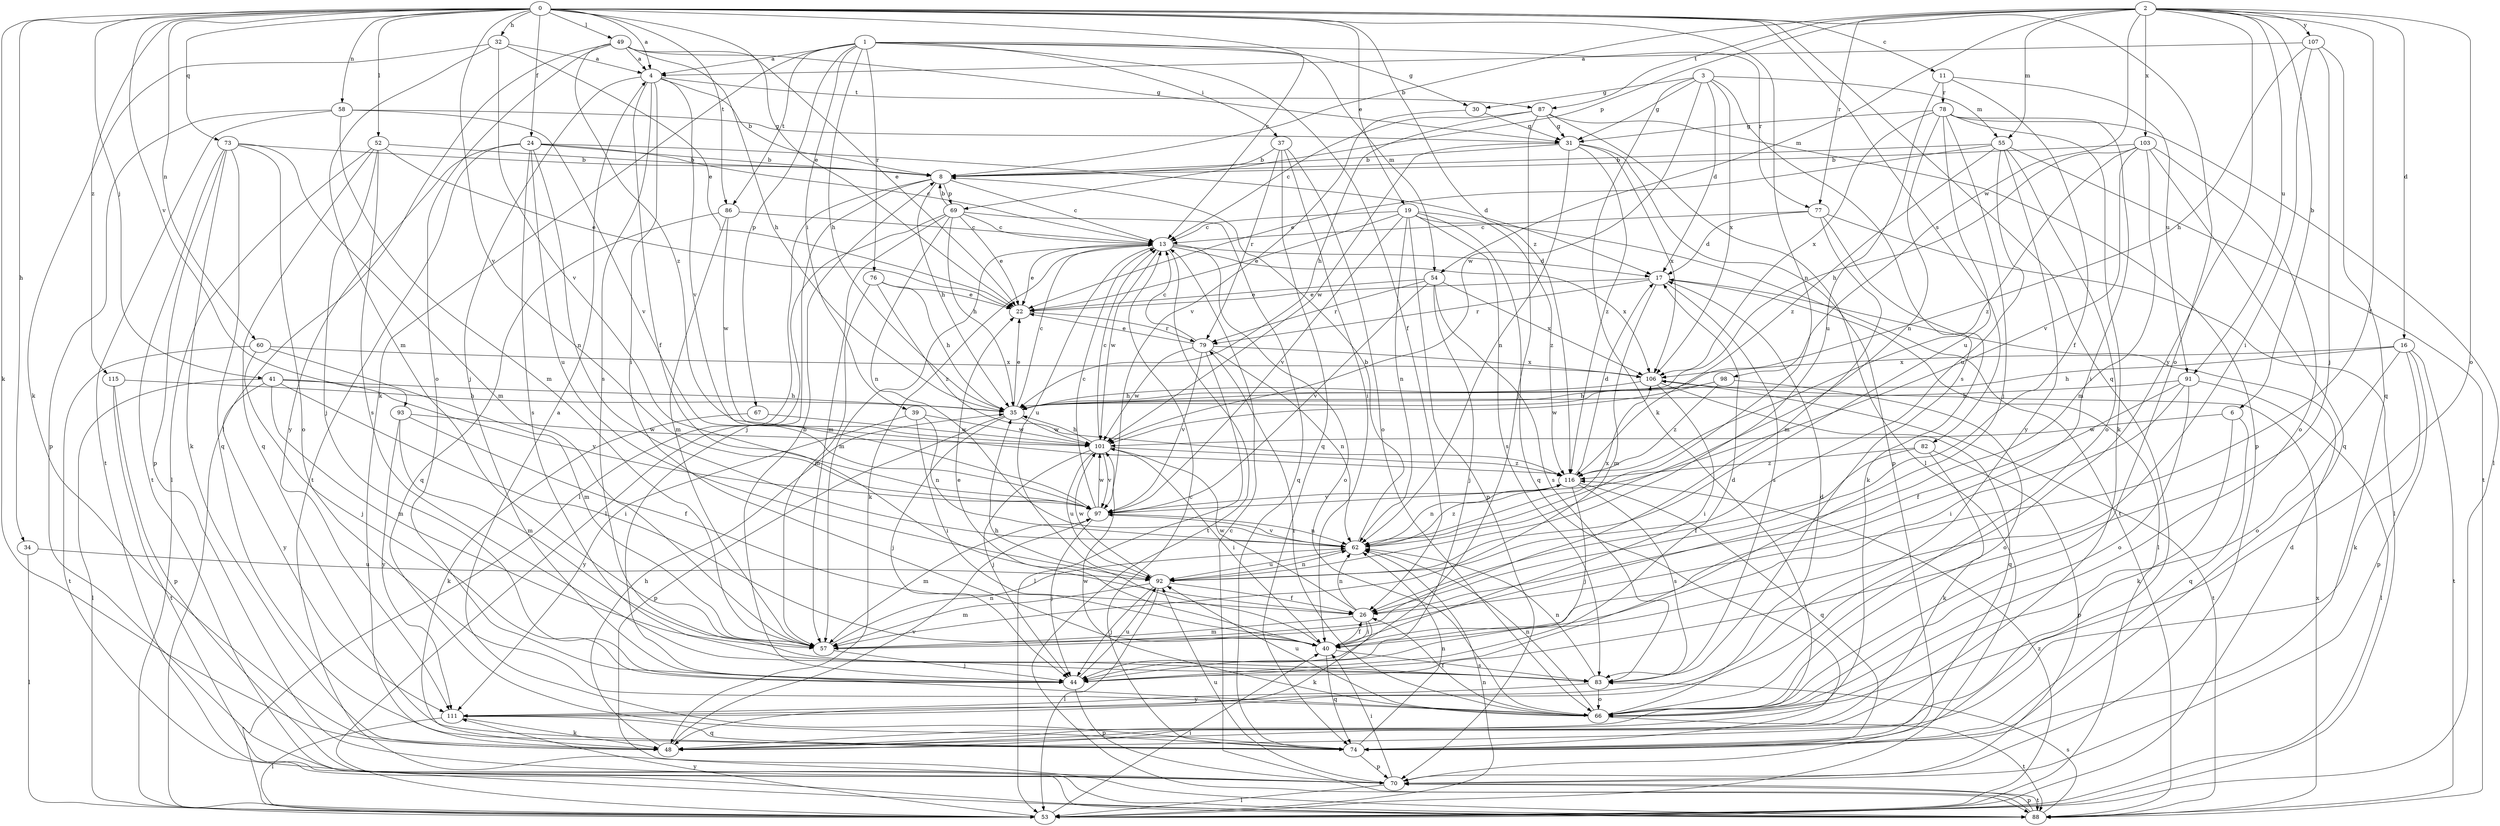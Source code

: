 strict digraph  {
0;
1;
2;
3;
4;
6;
8;
11;
13;
16;
17;
19;
22;
24;
26;
30;
31;
32;
34;
35;
37;
39;
40;
41;
44;
48;
49;
52;
53;
54;
55;
57;
58;
60;
62;
66;
67;
69;
70;
73;
74;
76;
77;
78;
79;
82;
83;
86;
87;
88;
91;
92;
93;
97;
98;
101;
103;
106;
107;
111;
115;
116;
0 -> 4  [label=a];
0 -> 11  [label=c];
0 -> 13  [label=c];
0 -> 19  [label=e];
0 -> 22  [label=e];
0 -> 24  [label=f];
0 -> 32  [label=h];
0 -> 34  [label=h];
0 -> 41  [label=j];
0 -> 48  [label=k];
0 -> 49  [label=l];
0 -> 52  [label=l];
0 -> 58  [label=n];
0 -> 60  [label=n];
0 -> 62  [label=n];
0 -> 66  [label=o];
0 -> 73  [label=q];
0 -> 74  [label=q];
0 -> 82  [label=s];
0 -> 86  [label=t];
0 -> 93  [label=v];
0 -> 97  [label=v];
0 -> 115  [label=z];
0 -> 116  [label=z];
1 -> 4  [label=a];
1 -> 26  [label=f];
1 -> 30  [label=g];
1 -> 35  [label=h];
1 -> 37  [label=i];
1 -> 39  [label=i];
1 -> 48  [label=k];
1 -> 54  [label=m];
1 -> 67  [label=p];
1 -> 76  [label=r];
1 -> 77  [label=r];
1 -> 86  [label=t];
2 -> 6  [label=b];
2 -> 8  [label=b];
2 -> 16  [label=d];
2 -> 26  [label=f];
2 -> 54  [label=m];
2 -> 55  [label=m];
2 -> 66  [label=o];
2 -> 69  [label=p];
2 -> 77  [label=r];
2 -> 87  [label=t];
2 -> 91  [label=u];
2 -> 98  [label=w];
2 -> 103  [label=x];
2 -> 107  [label=y];
2 -> 111  [label=y];
3 -> 17  [label=d];
3 -> 30  [label=g];
3 -> 31  [label=g];
3 -> 48  [label=k];
3 -> 55  [label=m];
3 -> 83  [label=s];
3 -> 101  [label=w];
3 -> 106  [label=x];
4 -> 8  [label=b];
4 -> 26  [label=f];
4 -> 40  [label=i];
4 -> 44  [label=j];
4 -> 83  [label=s];
4 -> 87  [label=t];
4 -> 97  [label=v];
6 -> 48  [label=k];
6 -> 74  [label=q];
6 -> 101  [label=w];
8 -> 13  [label=c];
8 -> 35  [label=h];
8 -> 44  [label=j];
8 -> 53  [label=l];
8 -> 69  [label=p];
11 -> 26  [label=f];
11 -> 78  [label=r];
11 -> 91  [label=u];
11 -> 92  [label=u];
13 -> 17  [label=d];
13 -> 22  [label=e];
13 -> 48  [label=k];
13 -> 57  [label=m];
13 -> 66  [label=o];
13 -> 88  [label=t];
13 -> 92  [label=u];
13 -> 101  [label=w];
13 -> 106  [label=x];
16 -> 35  [label=h];
16 -> 48  [label=k];
16 -> 66  [label=o];
16 -> 70  [label=p];
16 -> 88  [label=t];
16 -> 106  [label=x];
17 -> 22  [label=e];
17 -> 53  [label=l];
17 -> 57  [label=m];
17 -> 79  [label=r];
17 -> 83  [label=s];
19 -> 13  [label=c];
19 -> 22  [label=e];
19 -> 62  [label=n];
19 -> 70  [label=p];
19 -> 74  [label=q];
19 -> 83  [label=s];
19 -> 88  [label=t];
19 -> 97  [label=v];
19 -> 116  [label=z];
22 -> 79  [label=r];
24 -> 8  [label=b];
24 -> 13  [label=c];
24 -> 17  [label=d];
24 -> 62  [label=n];
24 -> 83  [label=s];
24 -> 88  [label=t];
24 -> 92  [label=u];
24 -> 111  [label=y];
26 -> 40  [label=i];
26 -> 48  [label=k];
26 -> 57  [label=m];
26 -> 62  [label=n];
26 -> 101  [label=w];
30 -> 31  [label=g];
30 -> 97  [label=v];
31 -> 8  [label=b];
31 -> 62  [label=n];
31 -> 70  [label=p];
31 -> 101  [label=w];
31 -> 106  [label=x];
31 -> 116  [label=z];
32 -> 4  [label=a];
32 -> 22  [label=e];
32 -> 48  [label=k];
32 -> 57  [label=m];
32 -> 97  [label=v];
34 -> 53  [label=l];
34 -> 92  [label=u];
35 -> 13  [label=c];
35 -> 22  [label=e];
35 -> 44  [label=j];
35 -> 70  [label=p];
35 -> 101  [label=w];
37 -> 8  [label=b];
37 -> 40  [label=i];
37 -> 66  [label=o];
37 -> 74  [label=q];
37 -> 79  [label=r];
39 -> 40  [label=i];
39 -> 62  [label=n];
39 -> 101  [label=w];
39 -> 111  [label=y];
40 -> 22  [label=e];
40 -> 26  [label=f];
40 -> 35  [label=h];
40 -> 74  [label=q];
40 -> 83  [label=s];
41 -> 35  [label=h];
41 -> 40  [label=i];
41 -> 53  [label=l];
41 -> 57  [label=m];
41 -> 97  [label=v];
41 -> 111  [label=y];
44 -> 8  [label=b];
44 -> 17  [label=d];
44 -> 70  [label=p];
44 -> 92  [label=u];
48 -> 35  [label=h];
48 -> 97  [label=v];
49 -> 4  [label=a];
49 -> 22  [label=e];
49 -> 31  [label=g];
49 -> 35  [label=h];
49 -> 53  [label=l];
49 -> 66  [label=o];
49 -> 116  [label=z];
52 -> 8  [label=b];
52 -> 22  [label=e];
52 -> 44  [label=j];
52 -> 53  [label=l];
52 -> 74  [label=q];
52 -> 83  [label=s];
53 -> 17  [label=d];
53 -> 40  [label=i];
53 -> 62  [label=n];
53 -> 111  [label=y];
53 -> 116  [label=z];
54 -> 22  [label=e];
54 -> 44  [label=j];
54 -> 79  [label=r];
54 -> 83  [label=s];
54 -> 97  [label=v];
54 -> 106  [label=x];
55 -> 8  [label=b];
55 -> 22  [label=e];
55 -> 66  [label=o];
55 -> 88  [label=t];
55 -> 92  [label=u];
55 -> 111  [label=y];
55 -> 116  [label=z];
57 -> 44  [label=j];
57 -> 62  [label=n];
58 -> 31  [label=g];
58 -> 57  [label=m];
58 -> 70  [label=p];
58 -> 88  [label=t];
58 -> 97  [label=v];
60 -> 44  [label=j];
60 -> 57  [label=m];
60 -> 88  [label=t];
60 -> 106  [label=x];
62 -> 8  [label=b];
62 -> 92  [label=u];
62 -> 97  [label=v];
62 -> 106  [label=x];
62 -> 116  [label=z];
66 -> 17  [label=d];
66 -> 26  [label=f];
66 -> 62  [label=n];
66 -> 79  [label=r];
66 -> 88  [label=t];
66 -> 92  [label=u];
66 -> 101  [label=w];
67 -> 48  [label=k];
67 -> 101  [label=w];
69 -> 8  [label=b];
69 -> 13  [label=c];
69 -> 22  [label=e];
69 -> 35  [label=h];
69 -> 53  [label=l];
69 -> 57  [label=m];
69 -> 62  [label=n];
69 -> 74  [label=q];
70 -> 40  [label=i];
70 -> 53  [label=l];
70 -> 88  [label=t];
70 -> 92  [label=u];
73 -> 8  [label=b];
73 -> 48  [label=k];
73 -> 57  [label=m];
73 -> 66  [label=o];
73 -> 70  [label=p];
73 -> 74  [label=q];
73 -> 88  [label=t];
74 -> 4  [label=a];
74 -> 13  [label=c];
74 -> 62  [label=n];
74 -> 70  [label=p];
76 -> 22  [label=e];
76 -> 35  [label=h];
76 -> 57  [label=m];
76 -> 116  [label=z];
77 -> 13  [label=c];
77 -> 17  [label=d];
77 -> 48  [label=k];
77 -> 53  [label=l];
77 -> 57  [label=m];
78 -> 31  [label=g];
78 -> 40  [label=i];
78 -> 44  [label=j];
78 -> 48  [label=k];
78 -> 53  [label=l];
78 -> 62  [label=n];
78 -> 92  [label=u];
78 -> 106  [label=x];
79 -> 13  [label=c];
79 -> 22  [label=e];
79 -> 53  [label=l];
79 -> 62  [label=n];
79 -> 97  [label=v];
79 -> 101  [label=w];
79 -> 106  [label=x];
82 -> 26  [label=f];
82 -> 48  [label=k];
82 -> 70  [label=p];
82 -> 116  [label=z];
83 -> 62  [label=n];
83 -> 66  [label=o];
83 -> 111  [label=y];
86 -> 13  [label=c];
86 -> 57  [label=m];
86 -> 74  [label=q];
86 -> 101  [label=w];
87 -> 13  [label=c];
87 -> 31  [label=g];
87 -> 35  [label=h];
87 -> 44  [label=j];
87 -> 53  [label=l];
87 -> 70  [label=p];
88 -> 13  [label=c];
88 -> 70  [label=p];
88 -> 83  [label=s];
88 -> 106  [label=x];
91 -> 26  [label=f];
91 -> 35  [label=h];
91 -> 40  [label=i];
91 -> 53  [label=l];
91 -> 66  [label=o];
92 -> 26  [label=f];
92 -> 44  [label=j];
92 -> 53  [label=l];
92 -> 57  [label=m];
92 -> 62  [label=n];
92 -> 101  [label=w];
93 -> 26  [label=f];
93 -> 57  [label=m];
93 -> 101  [label=w];
93 -> 111  [label=y];
97 -> 13  [label=c];
97 -> 44  [label=j];
97 -> 57  [label=m];
97 -> 62  [label=n];
97 -> 101  [label=w];
98 -> 35  [label=h];
98 -> 66  [label=o];
98 -> 101  [label=w];
98 -> 116  [label=z];
101 -> 13  [label=c];
101 -> 35  [label=h];
101 -> 40  [label=i];
101 -> 44  [label=j];
101 -> 92  [label=u];
101 -> 97  [label=v];
101 -> 116  [label=z];
103 -> 8  [label=b];
103 -> 35  [label=h];
103 -> 57  [label=m];
103 -> 66  [label=o];
103 -> 74  [label=q];
103 -> 97  [label=v];
103 -> 116  [label=z];
106 -> 35  [label=h];
106 -> 40  [label=i];
106 -> 74  [label=q];
106 -> 88  [label=t];
107 -> 4  [label=a];
107 -> 35  [label=h];
107 -> 40  [label=i];
107 -> 44  [label=j];
107 -> 74  [label=q];
111 -> 48  [label=k];
111 -> 53  [label=l];
111 -> 74  [label=q];
115 -> 35  [label=h];
115 -> 70  [label=p];
115 -> 88  [label=t];
116 -> 17  [label=d];
116 -> 44  [label=j];
116 -> 62  [label=n];
116 -> 74  [label=q];
116 -> 83  [label=s];
116 -> 97  [label=v];
}
